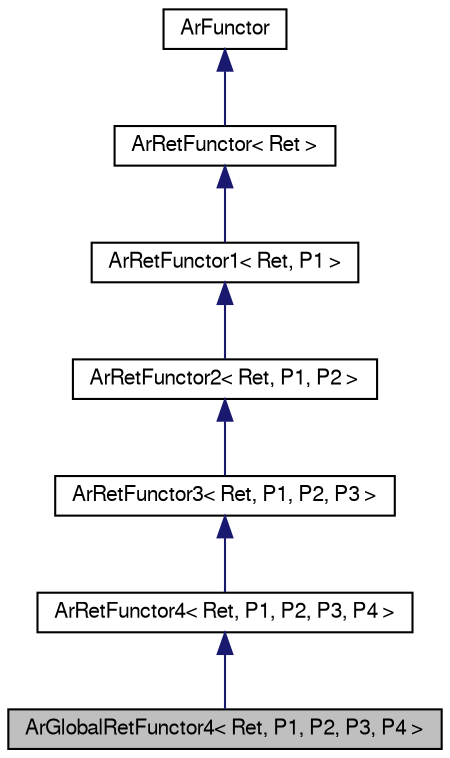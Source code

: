 digraph G
{
  edge [fontname="FreeSans",fontsize=10,labelfontname="FreeSans",labelfontsize=10];
  node [fontname="FreeSans",fontsize=10,shape=record];
  Node1 [label="ArGlobalRetFunctor4\< Ret, P1, P2, P3, P4 \>",height=0.2,width=0.4,color="black", fillcolor="grey75", style="filled" fontcolor="black"];
  Node2 -> Node1 [dir=back,color="midnightblue",fontsize=10,style="solid",fontname="FreeSans"];
  Node2 [label="ArRetFunctor4\< Ret, P1, P2, P3, P4 \>",height=0.2,width=0.4,color="black", fillcolor="white", style="filled",URL="$classArRetFunctor4.html",tooltip="Base class for functors with a return value with 4 parameters."];
  Node3 -> Node2 [dir=back,color="midnightblue",fontsize=10,style="solid",fontname="FreeSans"];
  Node3 [label="ArRetFunctor3\< Ret, P1, P2, P3 \>",height=0.2,width=0.4,color="black", fillcolor="white", style="filled",URL="$classArRetFunctor3.html",tooltip="Base class for functors with a return value with 3 parameters."];
  Node4 -> Node3 [dir=back,color="midnightblue",fontsize=10,style="solid",fontname="FreeSans"];
  Node4 [label="ArRetFunctor2\< Ret, P1, P2 \>",height=0.2,width=0.4,color="black", fillcolor="white", style="filled",URL="$classArRetFunctor2.html",tooltip="Base class for functors with a return value with 2 parameters."];
  Node5 -> Node4 [dir=back,color="midnightblue",fontsize=10,style="solid",fontname="FreeSans"];
  Node5 [label="ArRetFunctor1\< Ret, P1 \>",height=0.2,width=0.4,color="black", fillcolor="white", style="filled",URL="$classArRetFunctor1.html",tooltip="Base class for functors with a return value with 1 parameter."];
  Node6 -> Node5 [dir=back,color="midnightblue",fontsize=10,style="solid",fontname="FreeSans"];
  Node6 [label="ArRetFunctor\< Ret \>",height=0.2,width=0.4,color="black", fillcolor="white", style="filled",URL="$classArRetFunctor.html",tooltip="Base class for functors with a return value."];
  Node7 -> Node6 [dir=back,color="midnightblue",fontsize=10,style="solid",fontname="FreeSans"];
  Node7 [label="ArFunctor",height=0.2,width=0.4,color="black", fillcolor="white", style="filled",URL="$classArFunctor.html",tooltip="Base class for functors."];
}
